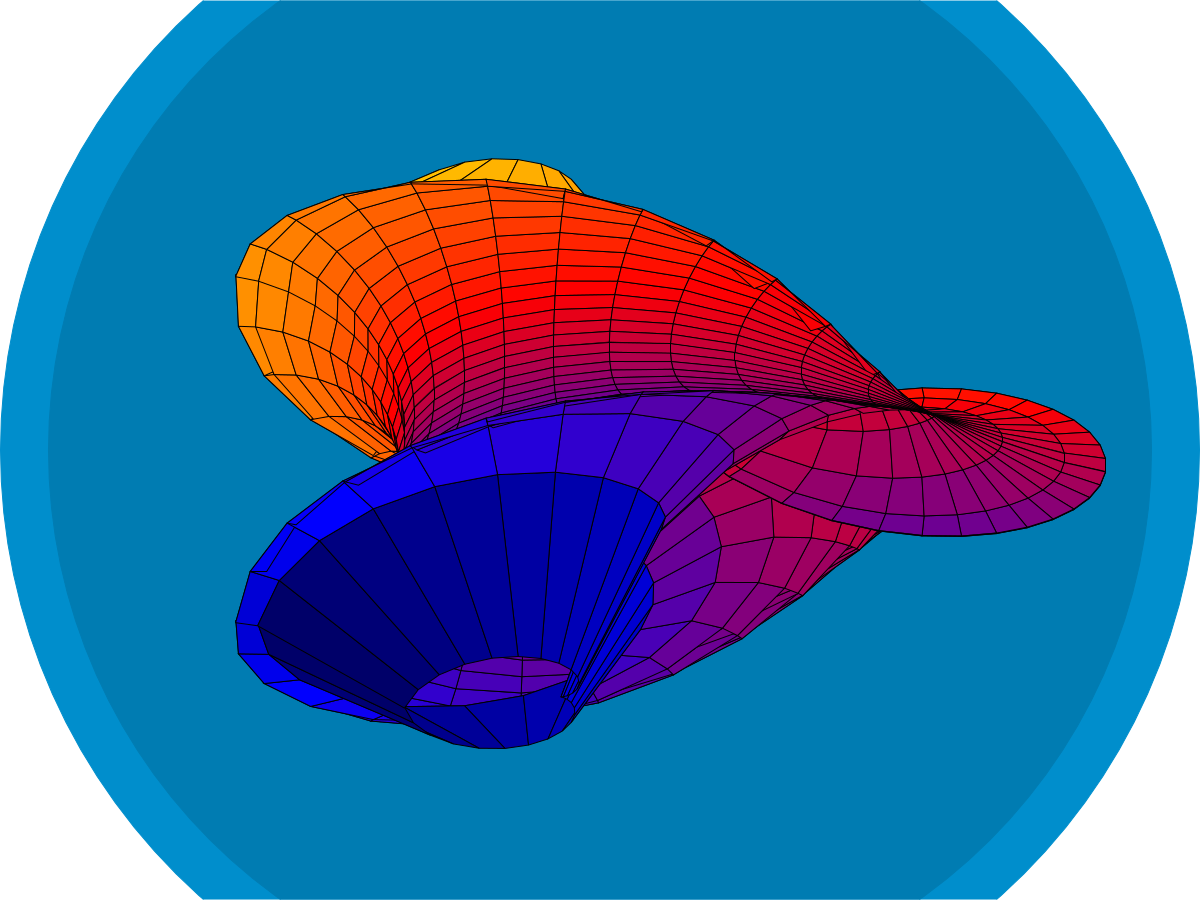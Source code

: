 #!/usr/bin/env gnuplot

# vim: set tabstop=4 shiftwidth=4 expandtab filetype=gnuplot:

# Output to 512x512px png:
set terminal pngcairo transparent size 512,512
set output ARG0[*:strlen(ARG0)-3].'.png'

# Remove unnecessary stuff:
set margins 0,0,0,0
unset colorbox
unset border
unset tics
unset key

# FIXME: Wrong highlighting of attribute defined
# Setup colors:
# set palette maxcolors 8
set palette defined (   \
      0  "black",       \
     20  "blue",        \
     60  "red",         \
    100  "yellow"       \
)

BGC = hsv2rgb(0.55, 1, 0.8)
BGF = hsv2rgb(0.55, 1, 0.7)

# Draw background circles:
set style fill solid
set object circle center screen 0.5,0.5 size screen 0.50 behind fillcolor rgb BGC
set object circle center screen 0.5,0.5 size screen 0.46 behind fillcolor rgb BGF

# Setup splot:
S = 32
set pm3d depthorder hidden3d
set view 122, 357, 1.3
set origin 0.07,-0.02
set samples S
set isosamples S,S

# Plot Kuen's surface:
set parametric
set urange [-4.5:4.5]
set vrange [0.05:pi-0.05]

R = 1.0
x(u,v) = 2.*R*(cos(u)+u*sin(u))*sin(v) / (1+u**2.*sin(v)**2)
y(u,v) = 2.*R*(sin(u)-u*cos(u))*sin(v) / (1+u**2.*sin(v)**2)
z(u,v) =    R*log(tan(v/2.))+2.*cos(v) / (1+u**2.*sin(v)**2)

splot x(u,v), y(u,v), z(u,v) with pm3d linewidth 2

# ***** end of source *****
